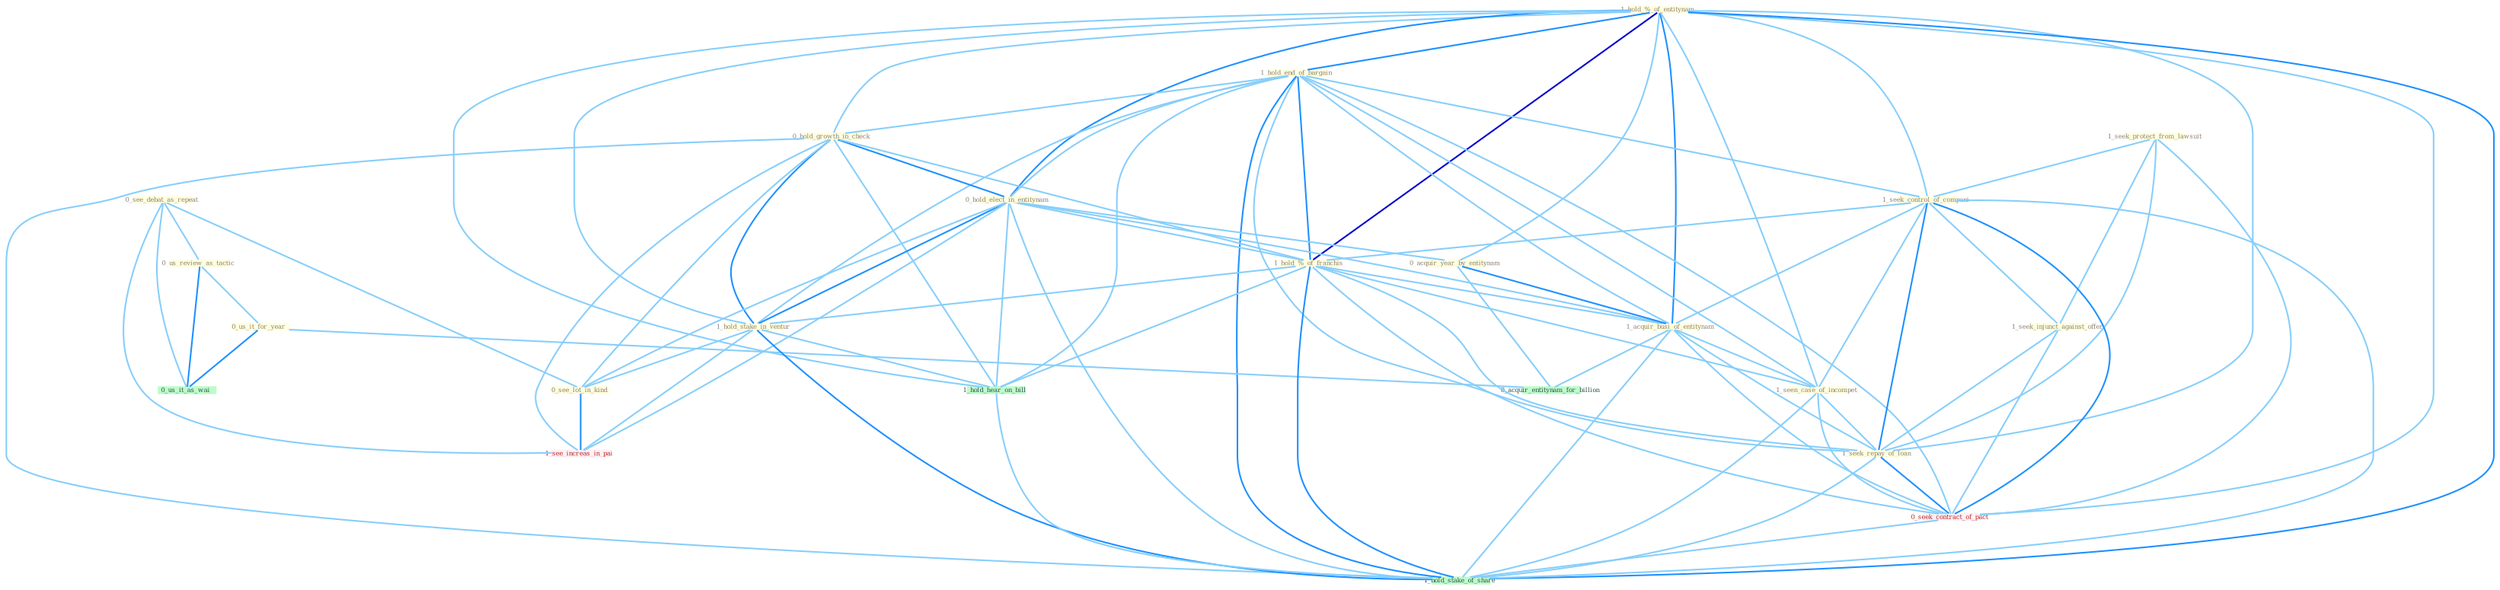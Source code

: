 Graph G{ 
    node
    [shape=polygon,style=filled,width=.5,height=.06,color="#BDFCC9",fixedsize=true,fontsize=4,
    fontcolor="#2f4f4f"];
    {node
    [color="#ffffe0", fontcolor="#8b7d6b"] "0_see_debat_as_repeat " "1_hold_%_of_entitynam " "1_hold_end_of_bargain " "0_us_review_as_tactic " "1_seek_protect_from_lawsuit " "1_seek_control_of_compani " "1_seek_injunct_against_offer " "0_us_it_for_year " "0_hold_growth_in_check " "0_hold_elect_in_entitynam " "1_hold_%_of_franchis " "0_acquir_year_by_entitynam " "1_hold_stake_in_ventur " "0_see_lot_in_kind " "1_acquir_busi_of_entitynam " "1_seen_case_of_incompet " "1_seek_repay_of_loan "}
{node [color="#fff0f5", fontcolor="#b22222"] "0_seek_contract_of_pact " "1_see_increas_in_pai "}
edge [color="#B0E2FF"];

	"0_see_debat_as_repeat " -- "0_us_review_as_tactic " [w="1", color="#87cefa" ];
	"0_see_debat_as_repeat " -- "0_see_lot_in_kind " [w="1", color="#87cefa" ];
	"0_see_debat_as_repeat " -- "0_us_it_as_wai " [w="1", color="#87cefa" ];
	"0_see_debat_as_repeat " -- "1_see_increas_in_pai " [w="1", color="#87cefa" ];
	"1_hold_%_of_entitynam " -- "1_hold_end_of_bargain " [w="2", color="#1e90ff" , len=0.8];
	"1_hold_%_of_entitynam " -- "1_seek_control_of_compani " [w="1", color="#87cefa" ];
	"1_hold_%_of_entitynam " -- "0_hold_growth_in_check " [w="1", color="#87cefa" ];
	"1_hold_%_of_entitynam " -- "0_hold_elect_in_entitynam " [w="2", color="#1e90ff" , len=0.8];
	"1_hold_%_of_entitynam " -- "1_hold_%_of_franchis " [w="3", color="#0000cd" , len=0.6];
	"1_hold_%_of_entitynam " -- "0_acquir_year_by_entitynam " [w="1", color="#87cefa" ];
	"1_hold_%_of_entitynam " -- "1_hold_stake_in_ventur " [w="1", color="#87cefa" ];
	"1_hold_%_of_entitynam " -- "1_acquir_busi_of_entitynam " [w="2", color="#1e90ff" , len=0.8];
	"1_hold_%_of_entitynam " -- "1_seen_case_of_incompet " [w="1", color="#87cefa" ];
	"1_hold_%_of_entitynam " -- "1_seek_repay_of_loan " [w="1", color="#87cefa" ];
	"1_hold_%_of_entitynam " -- "0_seek_contract_of_pact " [w="1", color="#87cefa" ];
	"1_hold_%_of_entitynam " -- "1_hold_hear_on_bill " [w="1", color="#87cefa" ];
	"1_hold_%_of_entitynam " -- "1_hold_stake_of_share " [w="2", color="#1e90ff" , len=0.8];
	"1_hold_end_of_bargain " -- "1_seek_control_of_compani " [w="1", color="#87cefa" ];
	"1_hold_end_of_bargain " -- "0_hold_growth_in_check " [w="1", color="#87cefa" ];
	"1_hold_end_of_bargain " -- "0_hold_elect_in_entitynam " [w="1", color="#87cefa" ];
	"1_hold_end_of_bargain " -- "1_hold_%_of_franchis " [w="2", color="#1e90ff" , len=0.8];
	"1_hold_end_of_bargain " -- "1_hold_stake_in_ventur " [w="1", color="#87cefa" ];
	"1_hold_end_of_bargain " -- "1_acquir_busi_of_entitynam " [w="1", color="#87cefa" ];
	"1_hold_end_of_bargain " -- "1_seen_case_of_incompet " [w="1", color="#87cefa" ];
	"1_hold_end_of_bargain " -- "1_seek_repay_of_loan " [w="1", color="#87cefa" ];
	"1_hold_end_of_bargain " -- "0_seek_contract_of_pact " [w="1", color="#87cefa" ];
	"1_hold_end_of_bargain " -- "1_hold_hear_on_bill " [w="1", color="#87cefa" ];
	"1_hold_end_of_bargain " -- "1_hold_stake_of_share " [w="2", color="#1e90ff" , len=0.8];
	"0_us_review_as_tactic " -- "0_us_it_for_year " [w="1", color="#87cefa" ];
	"0_us_review_as_tactic " -- "0_us_it_as_wai " [w="2", color="#1e90ff" , len=0.8];
	"1_seek_protect_from_lawsuit " -- "1_seek_control_of_compani " [w="1", color="#87cefa" ];
	"1_seek_protect_from_lawsuit " -- "1_seek_injunct_against_offer " [w="1", color="#87cefa" ];
	"1_seek_protect_from_lawsuit " -- "1_seek_repay_of_loan " [w="1", color="#87cefa" ];
	"1_seek_protect_from_lawsuit " -- "0_seek_contract_of_pact " [w="1", color="#87cefa" ];
	"1_seek_control_of_compani " -- "1_seek_injunct_against_offer " [w="1", color="#87cefa" ];
	"1_seek_control_of_compani " -- "1_hold_%_of_franchis " [w="1", color="#87cefa" ];
	"1_seek_control_of_compani " -- "1_acquir_busi_of_entitynam " [w="1", color="#87cefa" ];
	"1_seek_control_of_compani " -- "1_seen_case_of_incompet " [w="1", color="#87cefa" ];
	"1_seek_control_of_compani " -- "1_seek_repay_of_loan " [w="2", color="#1e90ff" , len=0.8];
	"1_seek_control_of_compani " -- "0_seek_contract_of_pact " [w="2", color="#1e90ff" , len=0.8];
	"1_seek_control_of_compani " -- "1_hold_stake_of_share " [w="1", color="#87cefa" ];
	"1_seek_injunct_against_offer " -- "1_seek_repay_of_loan " [w="1", color="#87cefa" ];
	"1_seek_injunct_against_offer " -- "0_seek_contract_of_pact " [w="1", color="#87cefa" ];
	"0_us_it_for_year " -- "0_us_it_as_wai " [w="2", color="#1e90ff" , len=0.8];
	"0_us_it_for_year " -- "0_acquir_entitynam_for_billion " [w="1", color="#87cefa" ];
	"0_hold_growth_in_check " -- "0_hold_elect_in_entitynam " [w="2", color="#1e90ff" , len=0.8];
	"0_hold_growth_in_check " -- "1_hold_%_of_franchis " [w="1", color="#87cefa" ];
	"0_hold_growth_in_check " -- "1_hold_stake_in_ventur " [w="2", color="#1e90ff" , len=0.8];
	"0_hold_growth_in_check " -- "0_see_lot_in_kind " [w="1", color="#87cefa" ];
	"0_hold_growth_in_check " -- "1_see_increas_in_pai " [w="1", color="#87cefa" ];
	"0_hold_growth_in_check " -- "1_hold_hear_on_bill " [w="1", color="#87cefa" ];
	"0_hold_growth_in_check " -- "1_hold_stake_of_share " [w="1", color="#87cefa" ];
	"0_hold_elect_in_entitynam " -- "1_hold_%_of_franchis " [w="1", color="#87cefa" ];
	"0_hold_elect_in_entitynam " -- "0_acquir_year_by_entitynam " [w="1", color="#87cefa" ];
	"0_hold_elect_in_entitynam " -- "1_hold_stake_in_ventur " [w="2", color="#1e90ff" , len=0.8];
	"0_hold_elect_in_entitynam " -- "0_see_lot_in_kind " [w="1", color="#87cefa" ];
	"0_hold_elect_in_entitynam " -- "1_acquir_busi_of_entitynam " [w="1", color="#87cefa" ];
	"0_hold_elect_in_entitynam " -- "1_see_increas_in_pai " [w="1", color="#87cefa" ];
	"0_hold_elect_in_entitynam " -- "1_hold_hear_on_bill " [w="1", color="#87cefa" ];
	"0_hold_elect_in_entitynam " -- "1_hold_stake_of_share " [w="1", color="#87cefa" ];
	"1_hold_%_of_franchis " -- "1_hold_stake_in_ventur " [w="1", color="#87cefa" ];
	"1_hold_%_of_franchis " -- "1_acquir_busi_of_entitynam " [w="1", color="#87cefa" ];
	"1_hold_%_of_franchis " -- "1_seen_case_of_incompet " [w="1", color="#87cefa" ];
	"1_hold_%_of_franchis " -- "1_seek_repay_of_loan " [w="1", color="#87cefa" ];
	"1_hold_%_of_franchis " -- "0_seek_contract_of_pact " [w="1", color="#87cefa" ];
	"1_hold_%_of_franchis " -- "1_hold_hear_on_bill " [w="1", color="#87cefa" ];
	"1_hold_%_of_franchis " -- "1_hold_stake_of_share " [w="2", color="#1e90ff" , len=0.8];
	"0_acquir_year_by_entitynam " -- "1_acquir_busi_of_entitynam " [w="2", color="#1e90ff" , len=0.8];
	"0_acquir_year_by_entitynam " -- "0_acquir_entitynam_for_billion " [w="1", color="#87cefa" ];
	"1_hold_stake_in_ventur " -- "0_see_lot_in_kind " [w="1", color="#87cefa" ];
	"1_hold_stake_in_ventur " -- "1_see_increas_in_pai " [w="1", color="#87cefa" ];
	"1_hold_stake_in_ventur " -- "1_hold_hear_on_bill " [w="1", color="#87cefa" ];
	"1_hold_stake_in_ventur " -- "1_hold_stake_of_share " [w="2", color="#1e90ff" , len=0.8];
	"0_see_lot_in_kind " -- "1_see_increas_in_pai " [w="2", color="#1e90ff" , len=0.8];
	"1_acquir_busi_of_entitynam " -- "1_seen_case_of_incompet " [w="1", color="#87cefa" ];
	"1_acquir_busi_of_entitynam " -- "1_seek_repay_of_loan " [w="1", color="#87cefa" ];
	"1_acquir_busi_of_entitynam " -- "0_seek_contract_of_pact " [w="1", color="#87cefa" ];
	"1_acquir_busi_of_entitynam " -- "0_acquir_entitynam_for_billion " [w="1", color="#87cefa" ];
	"1_acquir_busi_of_entitynam " -- "1_hold_stake_of_share " [w="1", color="#87cefa" ];
	"1_seen_case_of_incompet " -- "1_seek_repay_of_loan " [w="1", color="#87cefa" ];
	"1_seen_case_of_incompet " -- "0_seek_contract_of_pact " [w="1", color="#87cefa" ];
	"1_seen_case_of_incompet " -- "1_hold_stake_of_share " [w="1", color="#87cefa" ];
	"1_seek_repay_of_loan " -- "0_seek_contract_of_pact " [w="2", color="#1e90ff" , len=0.8];
	"1_seek_repay_of_loan " -- "1_hold_stake_of_share " [w="1", color="#87cefa" ];
	"0_seek_contract_of_pact " -- "1_hold_stake_of_share " [w="1", color="#87cefa" ];
	"1_hold_hear_on_bill " -- "1_hold_stake_of_share " [w="1", color="#87cefa" ];
}
